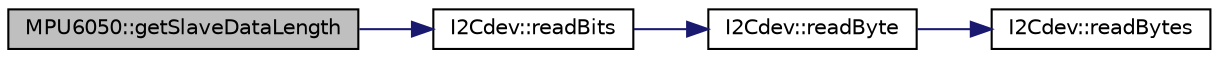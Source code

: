 digraph "MPU6050::getSlaveDataLength"
{
  edge [fontname="Helvetica",fontsize="10",labelfontname="Helvetica",labelfontsize="10"];
  node [fontname="Helvetica",fontsize="10",shape=record];
  rankdir="LR";
  Node438 [label="MPU6050::getSlaveDataLength",height=0.2,width=0.4,color="black", fillcolor="grey75", style="filled", fontcolor="black"];
  Node438 -> Node439 [color="midnightblue",fontsize="10",style="solid",fontname="Helvetica"];
  Node439 [label="I2Cdev::readBits",height=0.2,width=0.4,color="black", fillcolor="white", style="filled",URL="$class_i2_cdev.html#ab507de3d1a8f9e1528038ed2b2301d31",tooltip="Read multiple bits from an 8-bit device register. "];
  Node439 -> Node440 [color="midnightblue",fontsize="10",style="solid",fontname="Helvetica"];
  Node440 [label="I2Cdev::readByte",height=0.2,width=0.4,color="black", fillcolor="white", style="filled",URL="$class_i2_cdev.html#aef1db446b45660c6631fc780278ac366",tooltip="Read single byte from an 8-bit device register. "];
  Node440 -> Node441 [color="midnightblue",fontsize="10",style="solid",fontname="Helvetica"];
  Node441 [label="I2Cdev::readBytes",height=0.2,width=0.4,color="black", fillcolor="white", style="filled",URL="$class_i2_cdev.html#ae1eed9468ce4653e080bfd8481d2ac88",tooltip="Read multiple bytes from an 8-bit device register. "];
}
